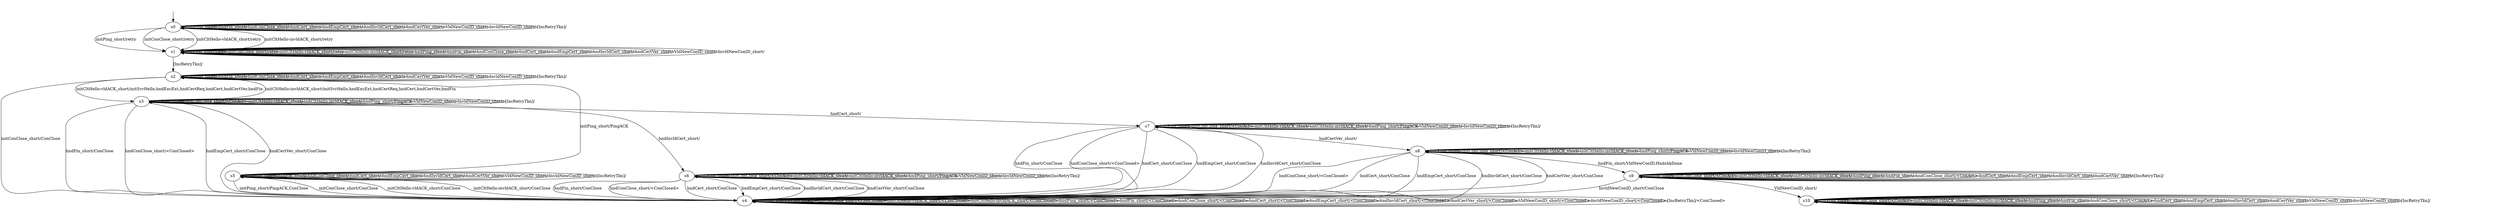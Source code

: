 digraph "picoModels/pico-BWRCA-s-0/learnedModel" {
s0 [label=s0];
s1 [label=s1];
s2 [label=s2];
s3 [label=s3];
s4 [label=s4];
s5 [label=s5];
s6 [label=s6];
s7 [label=s7];
s8 [label=s8];
s9 [label=s9];
s10 [label=s10];
s0 -> s1  [label="initPing_short/retry "];
s0 -> s1  [label="initConClose_short/retry "];
s0 -> s1  [label="initCltHello-vldACK_short/retry "];
s0 -> s1  [label="initCltHello-invldACK_short/retry "];
s0 -> s0  [label="hndPing_short/ "];
s0 -> s0  [label="hndFin_short/ "];
s0 -> s0  [label="hndConClose_short/ "];
s0 -> s0  [label="hndCert_short/ "];
s0 -> s0  [label="hndEmpCert_short/ "];
s0 -> s0  [label="hndInvldCert_short/ "];
s0 -> s0  [label="hndCertVer_short/ "];
s0 -> s0  [label="VldNewConID_short/ "];
s0 -> s0  [label="InvldNewConID_short/ "];
s0 -> s0  [label="[IncRetryTkn]/ "];
s1 -> s1  [label="initPing_short/retry "];
s1 -> s1  [label="initConClose_short/retry "];
s1 -> s1  [label="initCltHello-vldACK_short/retry "];
s1 -> s1  [label="initCltHello-invldACK_short/retry "];
s1 -> s1  [label="hndPing_short/ "];
s1 -> s1  [label="hndFin_short/ "];
s1 -> s1  [label="hndConClose_short/ "];
s1 -> s1  [label="hndCert_short/ "];
s1 -> s1  [label="hndEmpCert_short/ "];
s1 -> s1  [label="hndInvldCert_short/ "];
s1 -> s1  [label="hndCertVer_short/ "];
s1 -> s1  [label="VldNewConID_short/ "];
s1 -> s1  [label="InvldNewConID_short/ "];
s1 -> s2  [label="[IncRetryTkn]/ "];
s2 -> s5  [label="initPing_short/PingACK "];
s2 -> s4  [label="initConClose_short/ConClose "];
s2 -> s3  [label="initCltHello-vldACK_short/initSvrHello,hndEncExt,hndCertReq,hndCert,hndCertVer,hndFin "];
s2 -> s3  [label="initCltHello-invldACK_short/initSvrHello,hndEncExt,hndCertReq,hndCert,hndCertVer,hndFin "];
s2 -> s2  [label="hndPing_short/ "];
s2 -> s2  [label="hndFin_short/ "];
s2 -> s2  [label="hndConClose_short/ "];
s2 -> s2  [label="hndCert_short/ "];
s2 -> s2  [label="hndEmpCert_short/ "];
s2 -> s2  [label="hndInvldCert_short/ "];
s2 -> s2  [label="hndCertVer_short/ "];
s2 -> s2  [label="VldNewConID_short/ "];
s2 -> s2  [label="InvldNewConID_short/ "];
s2 -> s2  [label="[IncRetryTkn]/ "];
s3 -> s3  [label="initPing_short/ "];
s3 -> s3  [label="initConClose_short/<ConAct> "];
s3 -> s3  [label="initCltHello-vldACK_short/ "];
s3 -> s3  [label="initCltHello-invldACK_short/ "];
s3 -> s3  [label="hndPing_short/PingACK "];
s3 -> s4  [label="hndFin_short/ConClose "];
s3 -> s4  [label="hndConClose_short/<ConClosed> "];
s3 -> s7  [label="hndCert_short/ "];
s3 -> s4  [label="hndEmpCert_short/ConClose "];
s3 -> s6  [label="hndInvldCert_short/ "];
s3 -> s4  [label="hndCertVer_short/ConClose "];
s3 -> s3  [label="VldNewConID_short/ "];
s3 -> s3  [label="InvldNewConID_short/ "];
s3 -> s3  [label="[IncRetryTkn]/ "];
s4 -> s4  [label="initPing_short/<ConClosed> "];
s4 -> s4  [label="initConClose_short/<ConClosed> "];
s4 -> s4  [label="initCltHello-vldACK_short/<ConClosed> "];
s4 -> s4  [label="initCltHello-invldACK_short/<ConClosed> "];
s4 -> s4  [label="hndPing_short/<ConClosed> "];
s4 -> s4  [label="hndFin_short/<ConClosed> "];
s4 -> s4  [label="hndConClose_short/<ConClosed> "];
s4 -> s4  [label="hndCert_short/<ConClosed> "];
s4 -> s4  [label="hndEmpCert_short/<ConClosed> "];
s4 -> s4  [label="hndInvldCert_short/<ConClosed> "];
s4 -> s4  [label="hndCertVer_short/<ConClosed> "];
s4 -> s4  [label="VldNewConID_short/<ConClosed> "];
s4 -> s4  [label="InvldNewConID_short/<ConClosed> "];
s4 -> s4  [label="[IncRetryTkn]/<ConClosed> "];
s5 -> s4  [label="initPing_short/PingACK,ConClose "];
s5 -> s4  [label="initConClose_short/ConClose "];
s5 -> s4  [label="initCltHello-vldACK_short/ConClose "];
s5 -> s4  [label="initCltHello-invldACK_short/ConClose "];
s5 -> s5  [label="hndPing_short/ "];
s5 -> s5  [label="hndFin_short/ "];
s5 -> s5  [label="hndConClose_short/ "];
s5 -> s5  [label="hndCert_short/ "];
s5 -> s5  [label="hndEmpCert_short/ "];
s5 -> s5  [label="hndInvldCert_short/ "];
s5 -> s5  [label="hndCertVer_short/ "];
s5 -> s5  [label="VldNewConID_short/ "];
s5 -> s5  [label="InvldNewConID_short/ "];
s5 -> s5  [label="[IncRetryTkn]/ "];
s6 -> s6  [label="initPing_short/ "];
s6 -> s6  [label="initConClose_short/<ConAct> "];
s6 -> s6  [label="initCltHello-vldACK_short/ "];
s6 -> s6  [label="initCltHello-invldACK_short/ "];
s6 -> s6  [label="hndPing_short/PingACK "];
s6 -> s4  [label="hndFin_short/ConClose "];
s6 -> s4  [label="hndConClose_short/<ConClosed> "];
s6 -> s4  [label="hndCert_short/ConClose "];
s6 -> s4  [label="hndEmpCert_short/ConClose "];
s6 -> s4  [label="hndInvldCert_short/ConClose "];
s6 -> s4  [label="hndCertVer_short/ConClose "];
s6 -> s6  [label="VldNewConID_short/ "];
s6 -> s6  [label="InvldNewConID_short/ "];
s6 -> s6  [label="[IncRetryTkn]/ "];
s7 -> s7  [label="initPing_short/ "];
s7 -> s7  [label="initConClose_short/<ConAct> "];
s7 -> s7  [label="initCltHello-vldACK_short/ "];
s7 -> s7  [label="initCltHello-invldACK_short/ "];
s7 -> s7  [label="hndPing_short/PingACK "];
s7 -> s4  [label="hndFin_short/ConClose "];
s7 -> s4  [label="hndConClose_short/<ConClosed> "];
s7 -> s4  [label="hndCert_short/ConClose "];
s7 -> s4  [label="hndEmpCert_short/ConClose "];
s7 -> s4  [label="hndInvldCert_short/ConClose "];
s7 -> s8  [label="hndCertVer_short/ "];
s7 -> s7  [label="VldNewConID_short/ "];
s7 -> s7  [label="InvldNewConID_short/ "];
s7 -> s7  [label="[IncRetryTkn]/ "];
s8 -> s8  [label="initPing_short/ "];
s8 -> s8  [label="initConClose_short/<ConAct> "];
s8 -> s8  [label="initCltHello-vldACK_short/ "];
s8 -> s8  [label="initCltHello-invldACK_short/ "];
s8 -> s8  [label="hndPing_short/PingACK "];
s8 -> s9  [label="hndFin_short/VldNewConID,HndshkDone "];
s8 -> s4  [label="hndConClose_short/<ConClosed> "];
s8 -> s4  [label="hndCert_short/ConClose "];
s8 -> s4  [label="hndEmpCert_short/ConClose "];
s8 -> s4  [label="hndInvldCert_short/ConClose "];
s8 -> s4  [label="hndCertVer_short/ConClose "];
s8 -> s8  [label="VldNewConID_short/ "];
s8 -> s8  [label="InvldNewConID_short/ "];
s8 -> s8  [label="[IncRetryTkn]/ "];
s9 -> s9  [label="initPing_short/ "];
s9 -> s9  [label="initConClose_short/<ConAct> "];
s9 -> s9  [label="initCltHello-vldACK_short/ "];
s9 -> s9  [label="initCltHello-invldACK_short/ "];
s9 -> s9  [label="hndPing_short/ "];
s9 -> s9  [label="hndFin_short/ "];
s9 -> s9  [label="hndConClose_short/<ConAct> "];
s9 -> s9  [label="hndCert_short/ "];
s9 -> s9  [label="hndEmpCert_short/ "];
s9 -> s9  [label="hndInvldCert_short/ "];
s9 -> s9  [label="hndCertVer_short/ "];
s9 -> s10  [label="VldNewConID_short/ "];
s9 -> s4  [label="InvldNewConID_short/ConClose "];
s9 -> s9  [label="[IncRetryTkn]/ "];
s10 -> s10  [label="initPing_short/ "];
s10 -> s10  [label="initConClose_short/<ConAct> "];
s10 -> s10  [label="initCltHello-vldACK_short/ "];
s10 -> s10  [label="initCltHello-invldACK_short/ "];
s10 -> s10  [label="hndPing_short/ "];
s10 -> s10  [label="hndFin_short/ "];
s10 -> s10  [label="hndConClose_short/<ConAct> "];
s10 -> s10  [label="hndCert_short/ "];
s10 -> s10  [label="hndEmpCert_short/ "];
s10 -> s10  [label="hndInvldCert_short/ "];
s10 -> s10  [label="hndCertVer_short/ "];
s10 -> s10  [label="VldNewConID_short/ "];
s10 -> s10  [label="InvldNewConID_short/ "];
s10 -> s10  [label="[IncRetryTkn]/ "];
__start0 [label="", shape=none];
__start0 -> s0  [label=""];
}
